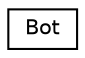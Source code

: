 digraph "Graphical Class Hierarchy"
{
 // LATEX_PDF_SIZE
  edge [fontname="Helvetica",fontsize="10",labelfontname="Helvetica",labelfontsize="10"];
  node [fontname="Helvetica",fontsize="10",shape=record];
  rankdir="LR";
  Node0 [label="Bot",height=0.2,width=0.4,color="black", fillcolor="white", style="filled",URL="$classBot.html",tooltip=" "];
}
